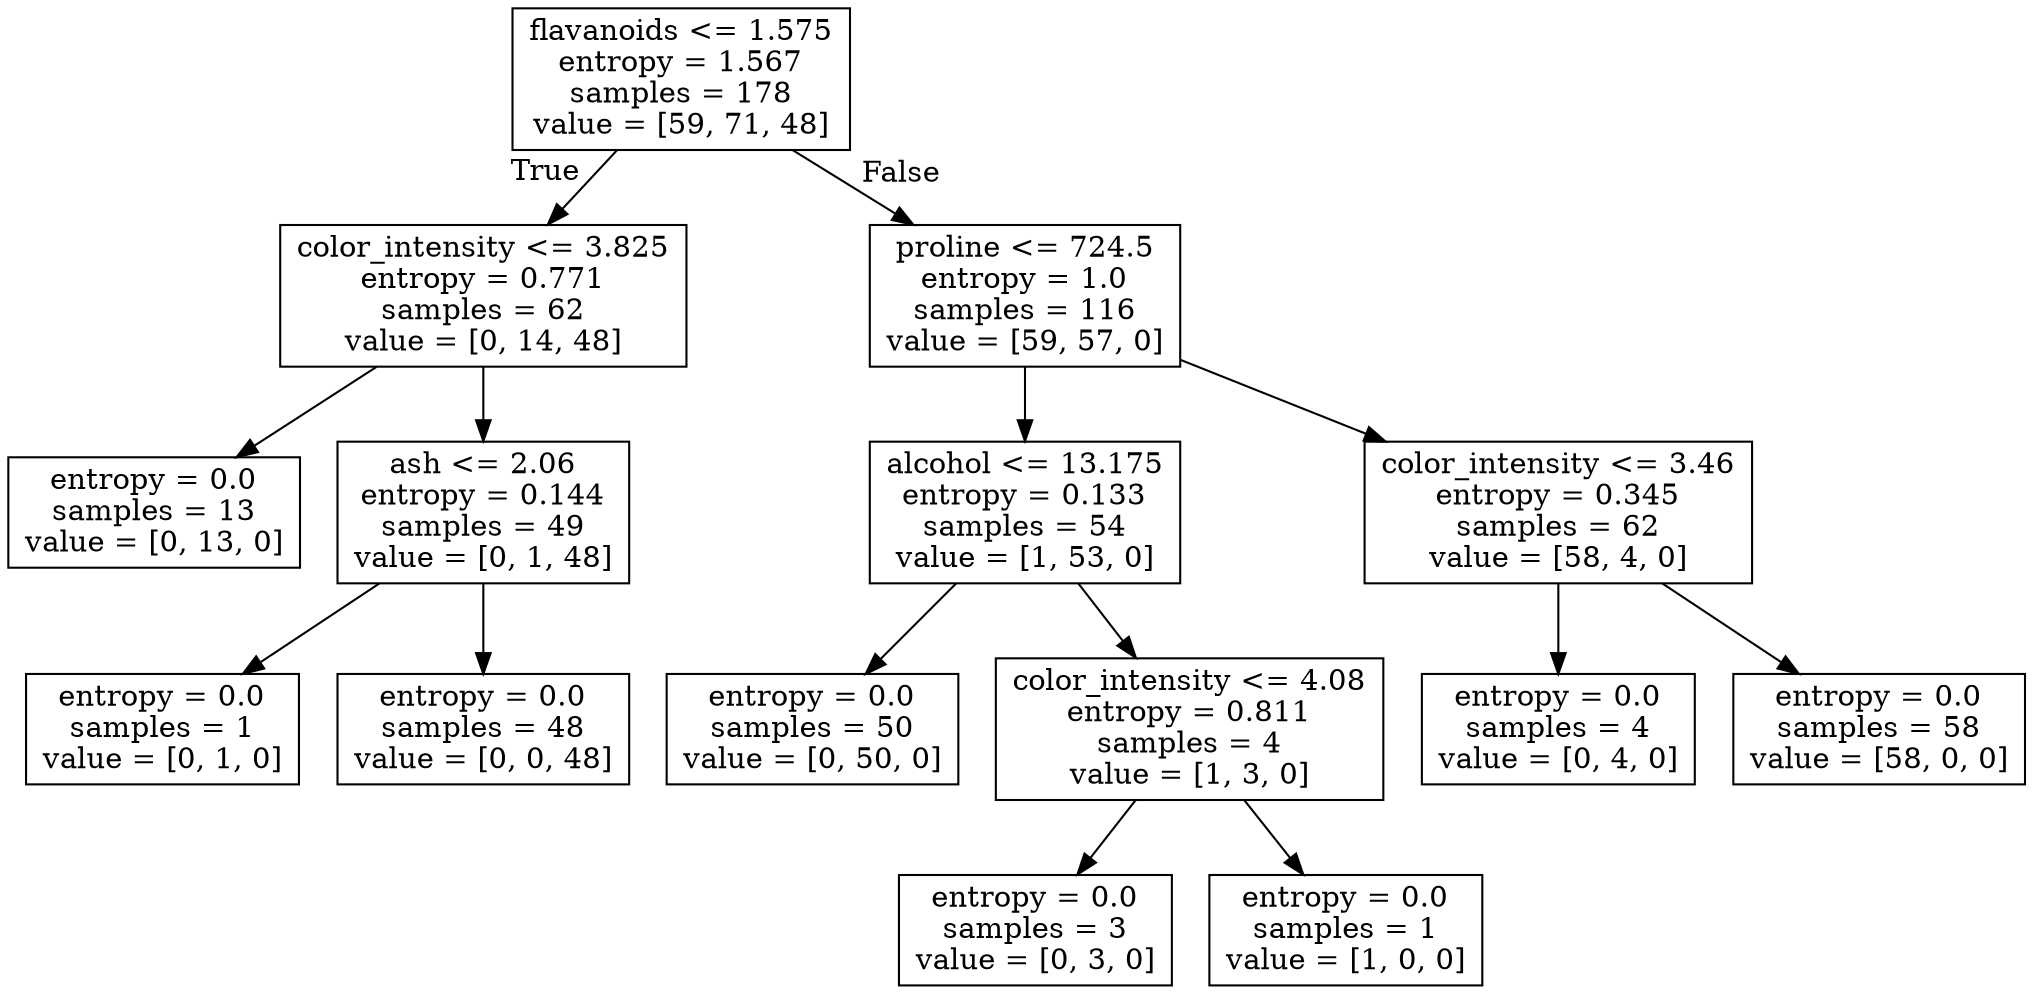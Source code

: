 digraph Tree {
node [shape=box] ;
0 [label="flavanoids <= 1.575\nentropy = 1.567\nsamples = 178\nvalue = [59, 71, 48]"] ;
1 [label="color_intensity <= 3.825\nentropy = 0.771\nsamples = 62\nvalue = [0, 14, 48]"] ;
0 -> 1 [labeldistance=2.5, labelangle=45, headlabel="True"] ;
2 [label="entropy = 0.0\nsamples = 13\nvalue = [0, 13, 0]"] ;
1 -> 2 ;
3 [label="ash <= 2.06\nentropy = 0.144\nsamples = 49\nvalue = [0, 1, 48]"] ;
1 -> 3 ;
4 [label="entropy = 0.0\nsamples = 1\nvalue = [0, 1, 0]"] ;
3 -> 4 ;
5 [label="entropy = 0.0\nsamples = 48\nvalue = [0, 0, 48]"] ;
3 -> 5 ;
6 [label="proline <= 724.5\nentropy = 1.0\nsamples = 116\nvalue = [59, 57, 0]"] ;
0 -> 6 [labeldistance=2.5, labelangle=-45, headlabel="False"] ;
7 [label="alcohol <= 13.175\nentropy = 0.133\nsamples = 54\nvalue = [1, 53, 0]"] ;
6 -> 7 ;
8 [label="entropy = 0.0\nsamples = 50\nvalue = [0, 50, 0]"] ;
7 -> 8 ;
9 [label="color_intensity <= 4.08\nentropy = 0.811\nsamples = 4\nvalue = [1, 3, 0]"] ;
7 -> 9 ;
10 [label="entropy = 0.0\nsamples = 3\nvalue = [0, 3, 0]"] ;
9 -> 10 ;
11 [label="entropy = 0.0\nsamples = 1\nvalue = [1, 0, 0]"] ;
9 -> 11 ;
12 [label="color_intensity <= 3.46\nentropy = 0.345\nsamples = 62\nvalue = [58, 4, 0]"] ;
6 -> 12 ;
13 [label="entropy = 0.0\nsamples = 4\nvalue = [0, 4, 0]"] ;
12 -> 13 ;
14 [label="entropy = 0.0\nsamples = 58\nvalue = [58, 0, 0]"] ;
12 -> 14 ;
}